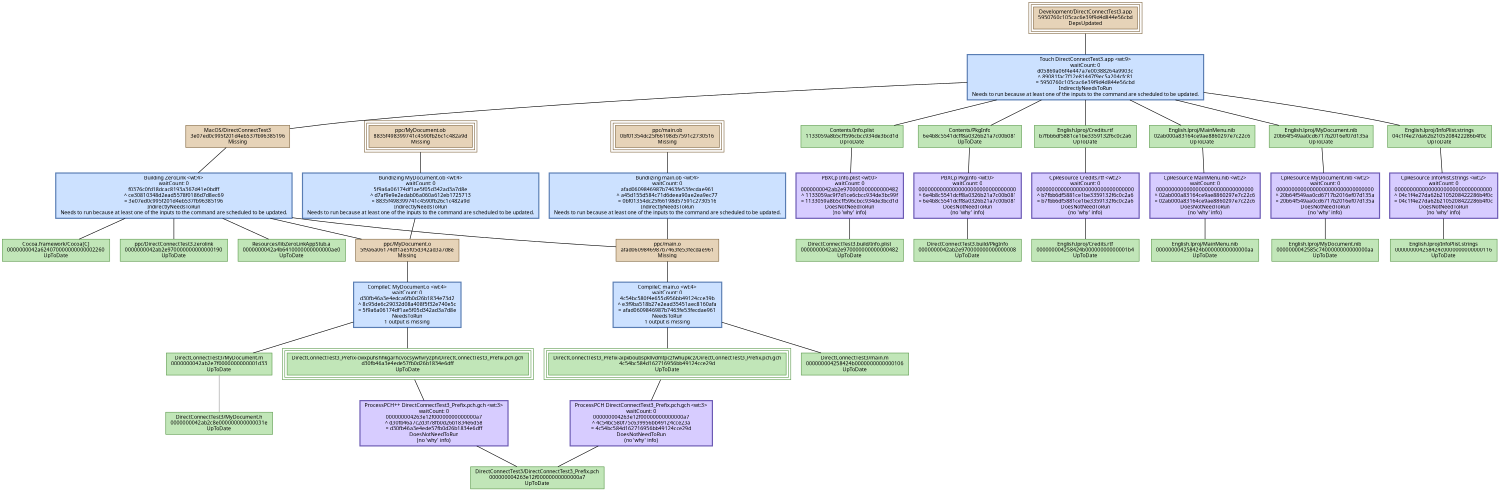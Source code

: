 digraph DirectConnectTest3 {
   size = "10.000000,8.500000";
   concentrate = false;

   node [ shape = box, style = filled, color = "0.3 0.5 0.6", fillcolor = "0.3 0.2 0.9", fontname = "Monaco", fontsize = "9" ];
   n00001 [ label = "Development/DirectConnectTest3.app\n5950760c105cac6e39f9d4d844e56cbd\nDepsUpdated", color = "0.1 0.5 0.5", fillcolor = "0.1 0.2 0.9", peripheries = 3 ];
   n00002 [ label = "Contents/Info.plist\n1133059a8b5cff596cbcc934de3bcd1d\nUpToDate" ];
   n00003 [ label = "DirectConnectTest3.build/Info.plist\n0000000042ab2e970000000000000482\nUpToDate" ];
   n00004 [ label = "Contents/PkgInfo\n6e4b8c5541dcff8a0326b21a7c00b081\nUpToDate" ];
   n00005 [ label = "DirectConnectTest3.build/PkgInfo\n0000000042ab2e970000000000000008\nUpToDate" ];
   n00006 [ label = "English.lproj/Credits.rtf\nb7fbb6df5881ce1be3359132f6c0c2a6\nUpToDate" ];
   n00007 [ label = "English.lproj/Credits.rtf\n000000004258424b00000000000001b4\nUpToDate" ];
   n00008 [ label = "English.lproj/MainMenu.nib\n02ab000a83164ce9ae8860297e7c22c6\nUpToDate" ];
   n00009 [ label = "English.lproj/MainMenu.nib\n000000004258424b00000000000000aa\nUpToDate" ];
   n00010 [ label = "English.lproj/MyDocument.nib\n20b64f549aa0cd6717b2016ef07d135a\nUpToDate" ];
   n00011 [ label = "English.lproj/MyDocument.nib\n0000000042585c7400000000000000aa\nUpToDate" ];
   n00012 [ label = "English.lproj/InfoPlist.strings\n04c1f4e27da62b2105208422286b4f0c\nUpToDate" ];
   n00013 [ label = "English.lproj/InfoPlist.strings\n000000004258424c0000000000000116\nUpToDate" ];
   n00014 [ label = "ppc/MyDocument.o\n5f9a6a06174df1ae5f05d342ad3a7d8e\nMissing", color = "0.1 0.5 0.5", fillcolor = "0.1 0.2 0.9" ];
   n00015 [ label = "DirectConnectTest3/DirectConnectTest3_Prefix.pch\n000000004263e12f00000000000000a7\nUpToDate" ];
   n00016 [ label = "DirectConnectTest3_Prefix-cwxpuhshhkgarhcvocsywhvryzph/DirectConnectTest3_Prefix.pch.gch\nd30fb46a3e4ede57fb0d26b1834e6dff\nUpToDate", peripheries = 3 ];
   n00017 [ label = "DirectConnectTest3/MyDocument.m\n0000000042ab2e7f0000000000001d33\nUpToDate" ];
   n00018 [ label = "ppc/main.o\nafad0609846987b7463fe53fecdae961\nMissing", color = "0.1 0.5 0.5", fillcolor = "0.1 0.2 0.9" ];
   n00019 [ label = "DirectConnectTest3_Prefix-aipxboubspkllvdmtpczfwhupkcz/DirectConnectTest3_Prefix.pch.gch\n4c54bc584d162716956bb49124cce29d\nUpToDate", peripheries = 3 ];
   n00020 [ label = "DirectConnectTest3/main.m\n000000004258424b0000000000000106\nUpToDate" ];
   n00021 [ label = "MacOS/DirectConnectTest3\n3e07ed0c995f201d4eb537fb96385196\nMissing", color = "0.1 0.5 0.5", fillcolor = "0.1 0.2 0.9" ];
   n00022 [ label = "ppc/MyDocument.ob\n8835f498399741c4590fb26c1c482a9d\nMissing", color = "0.1 0.5 0.5", fillcolor = "0.1 0.2 0.9", peripheries = 3 ];
   n00023 [ label = "ppc/main.ob\n0bf01354dc25f66198d57591c2730516\nMissing", color = "0.1 0.5 0.5", fillcolor = "0.1 0.2 0.9", peripheries = 3 ];
   n00024 [ label = "Resources/libZeroLinkAppStub.a\n0000000042a4b6410000000000000ae0\nUpToDate" ];
   n00025 [ label = "Cocoa.framework/Cocoa[C]\n0000000042a624070000000000002260\nUpToDate" ];
   n00026 [ label = "ppc/DirectConnectTest3.zerolink\n0000000042ab2e970000000000000190\nUpToDate" ];
   n00027 [ label = "DirectConnectTest3/MyDocument.h\n0000000042ab2c8e000000000000031e\nUpToDate" ];

   node [ shape = box, style = "filled,bold", color = "0.7 0.5 0.7", fillcolor = "0.7 0.2 1.0", fontname = "Monaco", fontsize = "9" ];
   c00001 [ label = "PBXCp Info.plist <wt:0>\nwaitCount: 0\n0000000042ab2e970000000000000482\n^ 1133059ac9f7d1ce6cbcc934de3bc99f\n= 1133059a8b5cff596cbcc934de3bcd1d\nDoesNotNeedToRun\n(no 'why' info)" ];
   c00002 [ label = "PBXCp PkgInfo <wt:0>\nwaitCount: 0\n00000000000000000000000000000000\n^ 6e4b8c5541dcff8a0326b21a7c00b081\n= 6e4b8c5541dcff8a0326b21a7c00b081\nDoesNotNeedToRun\n(no 'why' info)" ];
   c00003 [ label = "CpResource Credits.rtf <wt:2>\nwaitCount: 0\n00000000000000000000000000000000\n^ b7fbb6df5881ce1be3359132f6c0c2a6\n= b7fbb6df5881ce1be3359132f6c0c2a6\nDoesNotNeedToRun\n(no 'why' info)" ];
   c00004 [ label = "CpResource MainMenu.nib <wt:2>\nwaitCount: 0\n00000000000000000000000000000000\n^ 02ab000a83164ce9ae8860297e7c22c6\n= 02ab000a83164ce9ae8860297e7c22c6\nDoesNotNeedToRun\n(no 'why' info)" ];
   c00005 [ label = "CpResource MyDocument.nib <wt:2>\nwaitCount: 0\n00000000000000000000000000000000\n^ 20b64f549aa0cd6717b2016ef07d135a\n= 20b64f549aa0cd6717b2016ef07d135a\nDoesNotNeedToRun\n(no 'why' info)" ];
   c00006 [ label = "CpResource InfoPlist.strings <wt:2>\nwaitCount: 0\n00000000000000000000000000000000\n^ 04c1f4e27da62b2105208422286b4f0c\n= 04c1f4e27da62b2105208422286b4f0c\nDoesNotNeedToRun\n(no 'why' info)" ];
   c00007 [ label = "CompileC MyDocument.o <wt:4>\nwaitCount: 0\nd30fb46a3e4edca6fb0d26b1834e73d2\n^ 8c95de6c29032d08a408f5f32e740e5c\n= 5f9a6a06174df1ae5f05d342ad3a7d8e\nNeedsToRun\n1 output is missing", color = "0.6 0.5 0.7", fillcolor = "0.6 0.2 1.0" ];
   c00008 [ label = "ProcessPCH++ DirectConnectTest3_Prefix.pch.gch <wt:3>\nwaitCount: 0\n000000004263e12f00000000000000a7\n^ d30fb46a7c2d3f78fb0d26b1834e6d58\n= d30fb46a3e4ede57fb0d26b1834e6dff\nDoesNotNeedToRun\n(no 'why' info)" ];
   c00009 [ label = "CompileC main.o <wt:4>\nwaitCount: 0\n4c54bc580f4e655d956bb49124cce39b\n^ e3f9ba518b27e2ead35451aec8160afa\n= afad0609846987b7463fe53fecdae961\nNeedsToRun\n1 output is missing", color = "0.6 0.5 0.7", fillcolor = "0.6 0.2 1.0" ];
   c00010 [ label = "ProcessPCH DirectConnectTest3_Prefix.pch.gch <wt:3>\nwaitCount: 0\n000000004263e12f00000000000000a7\n^ 4c54bc580f75c639956bb49124cce23a\n= 4c54bc584d162716956bb49124cce29d\nDoesNotNeedToRun\n(no 'why' info)" ];
   c00011 [ label = "Bundlizing MyDocument.ob <wt:4>\nwaitCount: 0\n5f9a6a06174df1ae5f05d342ad3a7d8e\n^ d7af9e9e2edab06a060a612eb1725713\n= 8835f498399741c4590fb26c1c482a9d\nIndirectlyNeedsToRun\nNeeds to run because at least one of the inputs to the command are scheduled to be updated.", color = "0.6 0.5 0.7", fillcolor = "0.6 0.2 1.0" ];
   c00012 [ label = "Bundlizing main.ob <wt:4>\nwaitCount: 0\nafad0609846987b7463fe53fecdae961\n^ a45d155d584c71d6deea90ae2ea9ec77\n= 0bf01354dc25f66198d57591c2730516\nIndirectlyNeedsToRun\nNeeds to run because at least one of the inputs to the command are scheduled to be updated.", color = "0.6 0.5 0.7", fillcolor = "0.6 0.2 1.0" ];
   c00013 [ label = "Building ZeroLink <wt:4>\nwaitCount: 0\nf0376c0fd18dcac8193a367d41e0bdff\n^ ce30810348d2ead5578f0186d7d8ec69\n= 3e07ed0c995f201d4eb537fb96385196\nIndirectlyNeedsToRun\nNeeds to run because at least one of the inputs to the command are scheduled to be updated.", color = "0.6 0.5 0.7", fillcolor = "0.6 0.2 1.0" ];
   c00014 [ label = "Touch DirectConnectTest3.app <wt:9>\nwaitCount: 0\nd05869a06f4e447a7e00388264a9903c\n^ 89081fac7f12e81447f9ec5a204cfc81\n= 5950760c105cac6e39f9d4d844e56cbd\nIndirectlyNeedsToRun\nNeeds to run because at least one of the inputs to the command are scheduled to be updated.", color = "0.6 0.5 0.7", fillcolor = "0.6 0.2 1.0" ];

   edge [ style = solid, color = black, arrowhead = none, arrowtail = normal ];
   n00001 -> { c00014 };
   n00002 -> { c00001 };
   n00004 -> { c00002 };
   n00006 -> { c00003 };
   n00008 -> { c00004 };
   n00010 -> { c00005 };
   n00012 -> { c00006 };
   n00014 -> { c00007 };
   n00016 -> { c00008 };
   n00018 -> { c00009 };
   n00019 -> { c00010 };
   n00021 -> { c00013 };
   n00022 -> { c00011 };
   n00023 -> { c00012 };
   c00001 -> { n00003 };
   c00002 -> { n00005 n00005 };
   c00003 -> { n00007 n00007 };
   c00004 -> { n00009 n00009 };
   c00005 -> { n00011 n00011 };
   c00006 -> { n00013 n00013 };
   c00007 -> { n00016 n00017 };
   c00008 -> { n00015 };
   c00009 -> { n00019 n00020 };
   c00010 -> { n00015 };
   c00011 -> { n00014 };
   c00012 -> { n00018 };
   c00013 -> { n00014 n00018 n00024 n00025 n00026 };
   c00014 -> { n00002 n00004 n00006 n00008 n00010 n00012 n00021 };

   edge [ style = solid, color = gray60, arrowhead = none, arrowtail = normal ];
   n00017 -> { n00027 };
}
